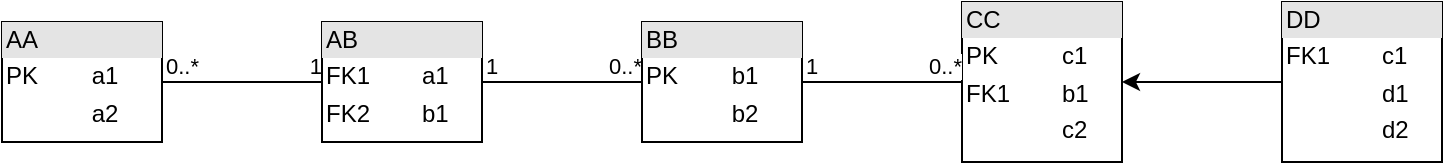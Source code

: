 <mxfile version="22.1.21" type="github">
  <diagram id="C5RBs43oDa-KdzZeNtuy" name="Page-1">
    <mxGraphModel dx="-69" dy="1131" grid="1" gridSize="10" guides="1" tooltips="1" connect="1" arrows="1" fold="1" page="1" pageScale="1" pageWidth="827" pageHeight="1169" math="0" shadow="0">
      <root>
        <mxCell id="WIyWlLk6GJQsqaUBKTNV-0" />
        <mxCell id="WIyWlLk6GJQsqaUBKTNV-1" parent="WIyWlLk6GJQsqaUBKTNV-0" />
        <mxCell id="_ysqm78fLOh9KFgokefd-10" value="" style="endArrow=none;html=1;edgeStyle=orthogonalEdgeStyle;rounded=0;" edge="1" parent="WIyWlLk6GJQsqaUBKTNV-1" source="_ysqm78fLOh9KFgokefd-39" target="_ysqm78fLOh9KFgokefd-41">
          <mxGeometry relative="1" as="geometry">
            <mxPoint x="1260" y="190" as="sourcePoint" />
            <mxPoint x="1090" y="115" as="targetPoint" />
          </mxGeometry>
        </mxCell>
        <mxCell id="_ysqm78fLOh9KFgokefd-11" value="0..*" style="edgeLabel;resizable=0;html=1;align=left;verticalAlign=bottom;" connectable="0" vertex="1" parent="_ysqm78fLOh9KFgokefd-10">
          <mxGeometry x="-1" relative="1" as="geometry" />
        </mxCell>
        <mxCell id="_ysqm78fLOh9KFgokefd-12" value="1" style="edgeLabel;resizable=0;html=1;align=right;verticalAlign=bottom;" connectable="0" vertex="1" parent="_ysqm78fLOh9KFgokefd-10">
          <mxGeometry x="1" relative="1" as="geometry" />
        </mxCell>
        <mxCell id="_ysqm78fLOh9KFgokefd-36" value="" style="endArrow=none;html=1;edgeStyle=orthogonalEdgeStyle;rounded=0;exitX=1;exitY=0.5;exitDx=0;exitDy=0;entryX=0;entryY=0.5;entryDx=0;entryDy=0;" edge="1" parent="WIyWlLk6GJQsqaUBKTNV-1" source="_ysqm78fLOh9KFgokefd-41" target="_ysqm78fLOh9KFgokefd-40">
          <mxGeometry relative="1" as="geometry">
            <mxPoint x="990" y="95" as="sourcePoint" />
            <mxPoint x="1090" y="95" as="targetPoint" />
          </mxGeometry>
        </mxCell>
        <mxCell id="_ysqm78fLOh9KFgokefd-37" value="1" style="edgeLabel;resizable=0;html=1;align=left;verticalAlign=bottom;" connectable="0" vertex="1" parent="_ysqm78fLOh9KFgokefd-36">
          <mxGeometry x="-1" relative="1" as="geometry" />
        </mxCell>
        <mxCell id="_ysqm78fLOh9KFgokefd-38" value="0..*" style="edgeLabel;resizable=0;html=1;align=right;verticalAlign=bottom;" connectable="0" vertex="1" parent="_ysqm78fLOh9KFgokefd-36">
          <mxGeometry x="1" relative="1" as="geometry" />
        </mxCell>
        <mxCell id="_ysqm78fLOh9KFgokefd-39" value="&lt;div style=&quot;box-sizing:border-box;width:100%;background:#e4e4e4;padding:2px;&quot;&gt;AA&lt;/div&gt;&lt;table style=&quot;width:100%;font-size:1em;&quot; cellpadding=&quot;2&quot; cellspacing=&quot;0&quot;&gt;&lt;tbody&gt;&lt;tr&gt;&lt;td&gt;PK&lt;/td&gt;&lt;td&gt;a1&lt;/td&gt;&lt;/tr&gt;&lt;tr&gt;&lt;td&gt;&lt;br&gt;&lt;/td&gt;&lt;td&gt;a2&lt;/td&gt;&lt;/tr&gt;&lt;tr&gt;&lt;td&gt;&lt;/td&gt;&lt;td&gt;&lt;br&gt;&lt;/td&gt;&lt;/tr&gt;&lt;/tbody&gt;&lt;/table&gt;" style="verticalAlign=top;align=left;overflow=fill;html=1;whiteSpace=wrap;" vertex="1" parent="WIyWlLk6GJQsqaUBKTNV-1">
          <mxGeometry x="840" y="240" width="80" height="60" as="geometry" />
        </mxCell>
        <mxCell id="_ysqm78fLOh9KFgokefd-40" value="&lt;div style=&quot;box-sizing:border-box;width:100%;background:#e4e4e4;padding:2px;&quot;&gt;BB&lt;/div&gt;&lt;table style=&quot;width:100%;font-size:1em;&quot; cellpadding=&quot;2&quot; cellspacing=&quot;0&quot;&gt;&lt;tbody&gt;&lt;tr&gt;&lt;td&gt;PK&lt;/td&gt;&lt;td&gt;b1&lt;/td&gt;&lt;/tr&gt;&lt;tr&gt;&lt;td&gt;&lt;br&gt;&lt;/td&gt;&lt;td&gt;b2&lt;/td&gt;&lt;/tr&gt;&lt;tr&gt;&lt;td&gt;&lt;/td&gt;&lt;td&gt;&lt;br&gt;&lt;/td&gt;&lt;/tr&gt;&lt;/tbody&gt;&lt;/table&gt;" style="verticalAlign=top;align=left;overflow=fill;html=1;whiteSpace=wrap;" vertex="1" parent="WIyWlLk6GJQsqaUBKTNV-1">
          <mxGeometry x="1160" y="240" width="80" height="60" as="geometry" />
        </mxCell>
        <mxCell id="_ysqm78fLOh9KFgokefd-41" value="&lt;div style=&quot;box-sizing:border-box;width:100%;background:#e4e4e4;padding:2px;&quot;&gt;AB&lt;/div&gt;&lt;table style=&quot;width:100%;font-size:1em;&quot; cellpadding=&quot;2&quot; cellspacing=&quot;0&quot;&gt;&lt;tbody&gt;&lt;tr&gt;&lt;td&gt;FK1&lt;/td&gt;&lt;td&gt;a1&lt;/td&gt;&lt;/tr&gt;&lt;tr&gt;&lt;td&gt;FK2&lt;/td&gt;&lt;td&gt;b1&lt;/td&gt;&lt;/tr&gt;&lt;tr&gt;&lt;td&gt;&lt;/td&gt;&lt;td&gt;&lt;br&gt;&lt;/td&gt;&lt;/tr&gt;&lt;/tbody&gt;&lt;/table&gt;" style="verticalAlign=top;align=left;overflow=fill;html=1;whiteSpace=wrap;" vertex="1" parent="WIyWlLk6GJQsqaUBKTNV-1">
          <mxGeometry x="1000" y="240" width="80" height="60" as="geometry" />
        </mxCell>
        <mxCell id="_ysqm78fLOh9KFgokefd-42" value="&lt;div style=&quot;box-sizing:border-box;width:100%;background:#e4e4e4;padding:2px;&quot;&gt;CC&lt;/div&gt;&lt;table style=&quot;width:100%;font-size:1em;&quot; cellpadding=&quot;2&quot; cellspacing=&quot;0&quot;&gt;&lt;tbody&gt;&lt;tr&gt;&lt;td&gt;PK&lt;/td&gt;&lt;td&gt;c1&lt;br&gt;&lt;/td&gt;&lt;/tr&gt;&lt;tr&gt;&lt;td&gt;FK1&lt;/td&gt;&lt;td&gt;b1&lt;/td&gt;&lt;/tr&gt;&lt;tr&gt;&lt;td&gt;&lt;/td&gt;&lt;td&gt;c2&lt;/td&gt;&lt;/tr&gt;&lt;/tbody&gt;&lt;/table&gt;" style="verticalAlign=top;align=left;overflow=fill;html=1;whiteSpace=wrap;" vertex="1" parent="WIyWlLk6GJQsqaUBKTNV-1">
          <mxGeometry x="1320" y="230" width="80" height="80" as="geometry" />
        </mxCell>
        <mxCell id="_ysqm78fLOh9KFgokefd-43" value="" style="endArrow=none;html=1;edgeStyle=orthogonalEdgeStyle;rounded=0;" edge="1" parent="WIyWlLk6GJQsqaUBKTNV-1" source="_ysqm78fLOh9KFgokefd-40" target="_ysqm78fLOh9KFgokefd-42">
          <mxGeometry relative="1" as="geometry">
            <mxPoint x="1090" y="280" as="sourcePoint" />
            <mxPoint x="1170" y="280" as="targetPoint" />
          </mxGeometry>
        </mxCell>
        <mxCell id="_ysqm78fLOh9KFgokefd-44" value="1" style="edgeLabel;resizable=0;html=1;align=left;verticalAlign=bottom;" connectable="0" vertex="1" parent="_ysqm78fLOh9KFgokefd-43">
          <mxGeometry x="-1" relative="1" as="geometry" />
        </mxCell>
        <mxCell id="_ysqm78fLOh9KFgokefd-45" value="0..*" style="edgeLabel;resizable=0;html=1;align=right;verticalAlign=bottom;" connectable="0" vertex="1" parent="_ysqm78fLOh9KFgokefd-43">
          <mxGeometry x="1" relative="1" as="geometry" />
        </mxCell>
        <mxCell id="_ysqm78fLOh9KFgokefd-47" value="" style="edgeStyle=orthogonalEdgeStyle;rounded=0;orthogonalLoop=1;jettySize=auto;html=1;" edge="1" parent="WIyWlLk6GJQsqaUBKTNV-1" source="_ysqm78fLOh9KFgokefd-46" target="_ysqm78fLOh9KFgokefd-42">
          <mxGeometry relative="1" as="geometry" />
        </mxCell>
        <mxCell id="_ysqm78fLOh9KFgokefd-46" value="&lt;div style=&quot;box-sizing:border-box;width:100%;background:#e4e4e4;padding:2px;&quot;&gt;DD&lt;/div&gt;&lt;table style=&quot;width:100%;font-size:1em;&quot; cellpadding=&quot;2&quot; cellspacing=&quot;0&quot;&gt;&lt;tbody&gt;&lt;tr&gt;&lt;td&gt;FK1&lt;/td&gt;&lt;td&gt;c1&lt;br&gt;&lt;/td&gt;&lt;/tr&gt;&lt;tr&gt;&lt;td&gt;&lt;br&gt;&lt;/td&gt;&lt;td&gt;d1&lt;/td&gt;&lt;/tr&gt;&lt;tr&gt;&lt;td&gt;&lt;/td&gt;&lt;td&gt;d2&lt;/td&gt;&lt;/tr&gt;&lt;/tbody&gt;&lt;/table&gt;" style="verticalAlign=top;align=left;overflow=fill;html=1;whiteSpace=wrap;" vertex="1" parent="WIyWlLk6GJQsqaUBKTNV-1">
          <mxGeometry x="1480" y="230" width="80" height="80" as="geometry" />
        </mxCell>
      </root>
    </mxGraphModel>
  </diagram>
</mxfile>
